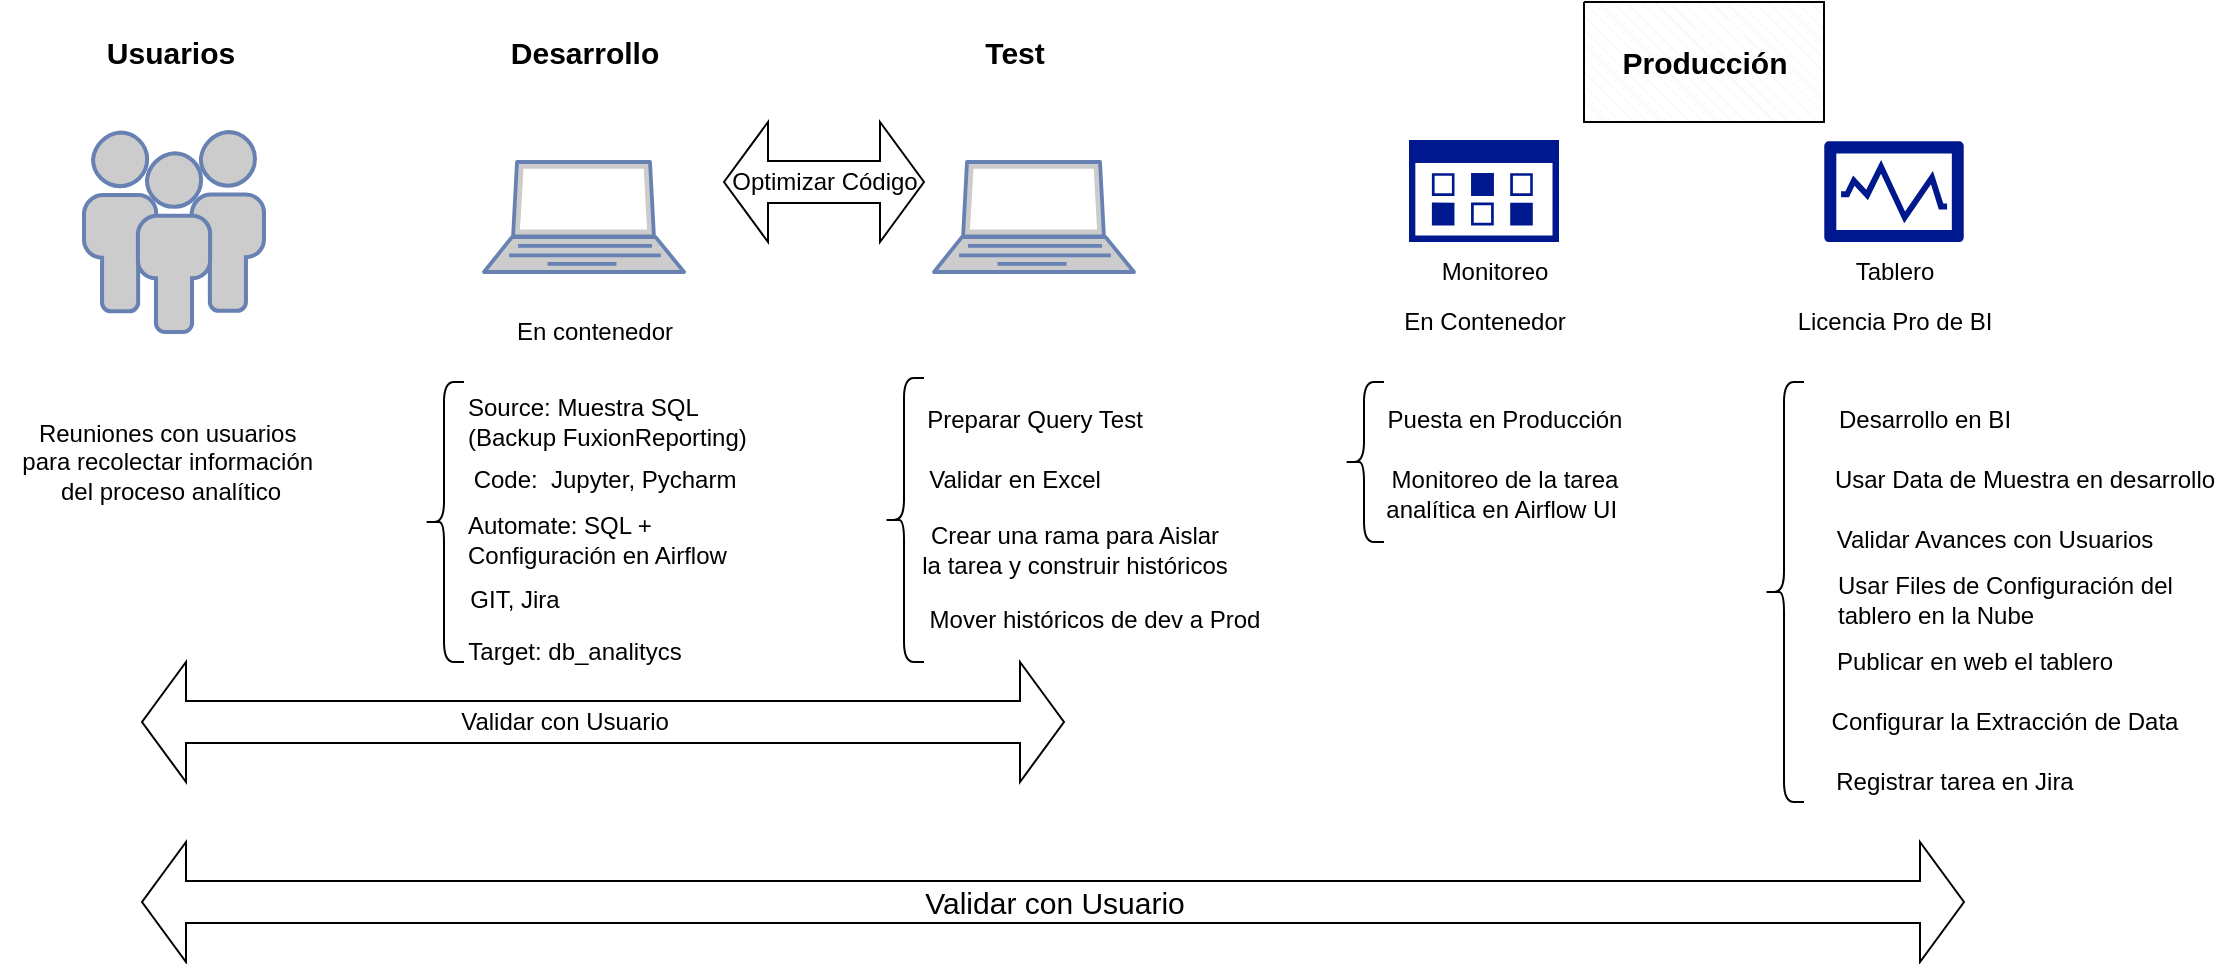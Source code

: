 <mxfile version="20.8.23" type="github">
  <diagram name="Page-1" id="UINFdmYZmCP8zzDBwpUC">
    <mxGraphModel dx="1240" dy="1034" grid="1" gridSize="10" guides="1" tooltips="1" connect="1" arrows="1" fold="1" page="1" pageScale="1" pageWidth="1169" pageHeight="827" math="0" shadow="0">
      <root>
        <mxCell id="0" />
        <mxCell id="1" parent="0" />
        <mxCell id="2vTnxGkQGV1oZmEExDwZ-2" value="" style="fontColor=#0066CC;verticalAlign=top;verticalLabelPosition=bottom;labelPosition=center;align=center;html=1;outlineConnect=0;fillColor=#CCCCCC;strokeColor=#6881B3;gradientColor=none;gradientDirection=north;strokeWidth=2;shape=mxgraph.networks.users;" parent="1" vertex="1">
          <mxGeometry x="110" y="225" width="90" height="100" as="geometry" />
        </mxCell>
        <mxCell id="2vTnxGkQGV1oZmEExDwZ-3" value="" style="fontColor=#0066CC;verticalAlign=top;verticalLabelPosition=bottom;labelPosition=center;align=center;html=1;outlineConnect=0;fillColor=#CCCCCC;strokeColor=#6881B3;gradientColor=none;gradientDirection=north;strokeWidth=2;shape=mxgraph.networks.laptop;" parent="1" vertex="1">
          <mxGeometry x="310" y="240" width="100" height="55" as="geometry" />
        </mxCell>
        <mxCell id="2vTnxGkQGV1oZmEExDwZ-6" value="" style="sketch=0;aspect=fixed;pointerEvents=1;shadow=0;dashed=0;html=1;strokeColor=none;labelPosition=center;verticalLabelPosition=bottom;verticalAlign=top;align=center;fillColor=#00188D;shape=mxgraph.mscae.enterprise.performance_monitor" parent="1" vertex="1">
          <mxGeometry x="980" y="229.6" width="70" height="50.4" as="geometry" />
        </mxCell>
        <mxCell id="2vTnxGkQGV1oZmEExDwZ-8" value="" style="sketch=0;aspect=fixed;pointerEvents=1;shadow=0;dashed=0;html=1;strokeColor=none;labelPosition=center;verticalLabelPosition=bottom;verticalAlign=top;align=center;fillColor=#00188D;shape=mxgraph.mscae.enterprise.management_console;" parent="1" vertex="1">
          <mxGeometry x="772.5" y="229" width="75" height="51" as="geometry" />
        </mxCell>
        <mxCell id="2vTnxGkQGV1oZmEExDwZ-9" value="" style="shape=curlyBracket;whiteSpace=wrap;html=1;rounded=1;labelPosition=left;verticalLabelPosition=middle;align=right;verticalAlign=middle;" parent="1" vertex="1">
          <mxGeometry x="280" y="350" width="20" height="140" as="geometry" />
        </mxCell>
        <mxCell id="2vTnxGkQGV1oZmEExDwZ-11" value="Desarrollo" style="text;html=1;align=center;verticalAlign=middle;resizable=0;points=[];autosize=1;strokeColor=none;fillColor=none;fontSize=15;fontStyle=1" parent="1" vertex="1">
          <mxGeometry x="310" y="170" width="100" height="30" as="geometry" />
        </mxCell>
        <mxCell id="2vTnxGkQGV1oZmEExDwZ-12" value="Usuarios" style="text;html=1;align=center;verticalAlign=middle;resizable=0;points=[];autosize=1;strokeColor=none;fillColor=none;fontSize=15;fontStyle=1" parent="1" vertex="1">
          <mxGeometry x="108" y="170" width="90" height="30" as="geometry" />
        </mxCell>
        <mxCell id="2vTnxGkQGV1oZmEExDwZ-13" value="Automate: SQL + &lt;br&gt;Configuración en Airflow" style="text;html=1;align=left;verticalAlign=middle;resizable=0;points=[];autosize=1;strokeColor=none;fillColor=none;" parent="1" vertex="1">
          <mxGeometry x="300" y="409" width="150" height="40" as="geometry" />
        </mxCell>
        <mxCell id="2vTnxGkQGV1oZmEExDwZ-14" value="Source: Muestra SQL &lt;br&gt;(Backup FuxionReporting)" style="text;html=1;align=left;verticalAlign=middle;resizable=0;points=[];autosize=1;strokeColor=none;fillColor=none;" parent="1" vertex="1">
          <mxGeometry x="300" y="350" width="160" height="40" as="geometry" />
        </mxCell>
        <mxCell id="2vTnxGkQGV1oZmEExDwZ-15" value="Code:&amp;nbsp; Jupyter, Pycharm" style="text;html=1;align=center;verticalAlign=middle;resizable=0;points=[];autosize=1;strokeColor=none;fillColor=none;" parent="1" vertex="1">
          <mxGeometry x="295" y="384" width="150" height="30" as="geometry" />
        </mxCell>
        <mxCell id="2vTnxGkQGV1oZmEExDwZ-16" value="GIT, Jira" style="text;html=1;align=center;verticalAlign=middle;resizable=0;points=[];autosize=1;strokeColor=none;fillColor=none;" parent="1" vertex="1">
          <mxGeometry x="290" y="444" width="70" height="30" as="geometry" />
        </mxCell>
        <mxCell id="2vTnxGkQGV1oZmEExDwZ-17" value="" style="fontColor=#0066CC;verticalAlign=top;verticalLabelPosition=bottom;labelPosition=center;align=center;html=1;outlineConnect=0;fillColor=#CCCCCC;strokeColor=#6881B3;gradientColor=none;gradientDirection=north;strokeWidth=2;shape=mxgraph.networks.laptop;" parent="1" vertex="1">
          <mxGeometry x="535" y="240" width="100" height="55" as="geometry" />
        </mxCell>
        <mxCell id="2vTnxGkQGV1oZmEExDwZ-18" value="" style="shape=curlyBracket;whiteSpace=wrap;html=1;rounded=1;labelPosition=left;verticalLabelPosition=middle;align=right;verticalAlign=middle;" parent="1" vertex="1">
          <mxGeometry x="510" y="348" width="20" height="142" as="geometry" />
        </mxCell>
        <mxCell id="2vTnxGkQGV1oZmEExDwZ-19" value="Validar en Excel" style="text;html=1;align=center;verticalAlign=middle;resizable=0;points=[];autosize=1;strokeColor=none;fillColor=none;" parent="1" vertex="1">
          <mxGeometry x="520" y="384" width="110" height="30" as="geometry" />
        </mxCell>
        <mxCell id="2vTnxGkQGV1oZmEExDwZ-20" value="Preparar Query Test" style="text;html=1;align=center;verticalAlign=middle;resizable=0;points=[];autosize=1;strokeColor=none;fillColor=none;" parent="1" vertex="1">
          <mxGeometry x="520" y="354" width="130" height="30" as="geometry" />
        </mxCell>
        <mxCell id="2vTnxGkQGV1oZmEExDwZ-23" value="Test" style="text;html=1;align=center;verticalAlign=middle;resizable=0;points=[];autosize=1;strokeColor=none;fillColor=none;fontSize=15;fontStyle=1" parent="1" vertex="1">
          <mxGeometry x="550" y="170" width="50" height="30" as="geometry" />
        </mxCell>
        <mxCell id="2vTnxGkQGV1oZmEExDwZ-25" value="" style="html=1;shadow=0;dashed=0;align=center;verticalAlign=middle;shape=mxgraph.arrows2.twoWayArrow;dy=0.65;dx=22;fontSize=15;" parent="1" vertex="1">
          <mxGeometry x="430" y="220" width="100" height="60" as="geometry" />
        </mxCell>
        <mxCell id="2vTnxGkQGV1oZmEExDwZ-26" value="Crear una rama para Aislar &lt;br&gt;la tarea y construir históricos" style="text;html=1;align=center;verticalAlign=middle;resizable=0;points=[];autosize=1;strokeColor=none;fillColor=none;fontSize=12;" parent="1" vertex="1">
          <mxGeometry x="515" y="414" width="180" height="40" as="geometry" />
        </mxCell>
        <mxCell id="2vTnxGkQGV1oZmEExDwZ-27" value="Mover históricos de dev a Prod" style="text;html=1;align=center;verticalAlign=middle;resizable=0;points=[];autosize=1;strokeColor=none;fillColor=none;fontSize=12;" parent="1" vertex="1">
          <mxGeometry x="520" y="454" width="190" height="30" as="geometry" />
        </mxCell>
        <mxCell id="2vTnxGkQGV1oZmEExDwZ-29" value="" style="shape=curlyBracket;whiteSpace=wrap;html=1;rounded=1;labelPosition=left;verticalLabelPosition=middle;align=right;verticalAlign=middle;" parent="1" vertex="1">
          <mxGeometry x="740" y="350" width="20" height="80" as="geometry" />
        </mxCell>
        <mxCell id="2vTnxGkQGV1oZmEExDwZ-30" value="Monitoreo de la tarea &lt;br&gt;analítica en Airflow UI&amp;nbsp;" style="text;html=1;align=center;verticalAlign=middle;resizable=0;points=[];autosize=1;strokeColor=none;fillColor=none;" parent="1" vertex="1">
          <mxGeometry x="750" y="386" width="140" height="40" as="geometry" />
        </mxCell>
        <mxCell id="2vTnxGkQGV1oZmEExDwZ-31" value="Puesta en Producción" style="text;html=1;align=center;verticalAlign=middle;resizable=0;points=[];autosize=1;strokeColor=none;fillColor=none;" parent="1" vertex="1">
          <mxGeometry x="750" y="354" width="140" height="30" as="geometry" />
        </mxCell>
        <mxCell id="2vTnxGkQGV1oZmEExDwZ-34" value="Reuniones con usuarios&amp;nbsp;&lt;br&gt;para recolectar información&amp;nbsp;&lt;br&gt;del proceso analítico" style="text;html=1;align=center;verticalAlign=middle;resizable=0;points=[];autosize=1;strokeColor=none;fillColor=none;fontSize=12;" parent="1" vertex="1">
          <mxGeometry x="68" y="360" width="170" height="60" as="geometry" />
        </mxCell>
        <mxCell id="2vTnxGkQGV1oZmEExDwZ-36" value="" style="shape=curlyBracket;whiteSpace=wrap;html=1;rounded=1;labelPosition=left;verticalLabelPosition=middle;align=right;verticalAlign=middle;" parent="1" vertex="1">
          <mxGeometry x="950" y="350" width="20" height="210" as="geometry" />
        </mxCell>
        <mxCell id="2vTnxGkQGV1oZmEExDwZ-37" value="Usar Data de Muestra en desarrollo" style="text;html=1;align=center;verticalAlign=middle;resizable=0;points=[];autosize=1;strokeColor=none;fillColor=none;" parent="1" vertex="1">
          <mxGeometry x="975" y="384" width="210" height="30" as="geometry" />
        </mxCell>
        <mxCell id="2vTnxGkQGV1oZmEExDwZ-38" value="Desarrollo en BI" style="text;html=1;align=center;verticalAlign=middle;resizable=0;points=[];autosize=1;strokeColor=none;fillColor=none;" parent="1" vertex="1">
          <mxGeometry x="975" y="354" width="110" height="30" as="geometry" />
        </mxCell>
        <mxCell id="2vTnxGkQGV1oZmEExDwZ-39" value="Monitoreo" style="text;html=1;align=center;verticalAlign=middle;resizable=0;points=[];autosize=1;strokeColor=none;fillColor=none;fontSize=12;" parent="1" vertex="1">
          <mxGeometry x="775" y="280" width="80" height="30" as="geometry" />
        </mxCell>
        <mxCell id="2vTnxGkQGV1oZmEExDwZ-40" value="Tablero" style="text;html=1;align=center;verticalAlign=middle;resizable=0;points=[];autosize=1;strokeColor=none;fillColor=none;fontSize=12;" parent="1" vertex="1">
          <mxGeometry x="985" y="280" width="60" height="30" as="geometry" />
        </mxCell>
        <mxCell id="2vTnxGkQGV1oZmEExDwZ-42" value="Validar Avances con Usuarios" style="text;html=1;align=center;verticalAlign=middle;resizable=0;points=[];autosize=1;strokeColor=none;fillColor=none;fontSize=12;" parent="1" vertex="1">
          <mxGeometry x="975" y="414" width="180" height="30" as="geometry" />
        </mxCell>
        <mxCell id="2vTnxGkQGV1oZmEExDwZ-43" value="Publicar en web el tablero" style="text;html=1;align=center;verticalAlign=middle;resizable=0;points=[];autosize=1;strokeColor=none;fillColor=none;fontSize=12;" parent="1" vertex="1">
          <mxGeometry x="975" y="475" width="160" height="30" as="geometry" />
        </mxCell>
        <mxCell id="2vTnxGkQGV1oZmEExDwZ-45" value="" style="group" parent="1" vertex="1" connectable="0">
          <mxGeometry x="860" y="160" width="120" height="60" as="geometry" />
        </mxCell>
        <mxCell id="2vTnxGkQGV1oZmEExDwZ-44" value="" style="verticalLabelPosition=bottom;verticalAlign=top;html=1;shape=mxgraph.basic.patternFillRect;fillStyle=diagRev;step=5;fillStrokeWidth=0.2;fillStrokeColor=#dddddd;fontSize=12;" parent="2vTnxGkQGV1oZmEExDwZ-45" vertex="1">
          <mxGeometry width="120" height="60" as="geometry" />
        </mxCell>
        <mxCell id="2vTnxGkQGV1oZmEExDwZ-28" value="Producción" style="text;html=1;align=center;verticalAlign=middle;resizable=0;points=[];autosize=1;strokeColor=none;fillColor=none;fontSize=15;fontStyle=1" parent="2vTnxGkQGV1oZmEExDwZ-45" vertex="1">
          <mxGeometry x="5" y="15" width="110" height="30" as="geometry" />
        </mxCell>
        <mxCell id="2vTnxGkQGV1oZmEExDwZ-46" value="Configurar la Extracción de Data" style="text;html=1;align=center;verticalAlign=middle;resizable=0;points=[];autosize=1;strokeColor=none;fillColor=none;fontSize=12;" parent="1" vertex="1">
          <mxGeometry x="970" y="505" width="200" height="30" as="geometry" />
        </mxCell>
        <mxCell id="2vTnxGkQGV1oZmEExDwZ-47" value="En contenedor" style="text;html=1;align=center;verticalAlign=middle;resizable=0;points=[];autosize=1;strokeColor=none;fillColor=none;fontSize=12;" parent="1" vertex="1">
          <mxGeometry x="315" y="310" width="100" height="30" as="geometry" />
        </mxCell>
        <mxCell id="2vTnxGkQGV1oZmEExDwZ-48" value="En Contenedor" style="text;html=1;align=center;verticalAlign=middle;resizable=0;points=[];autosize=1;strokeColor=none;fillColor=none;fontSize=12;" parent="1" vertex="1">
          <mxGeometry x="760" y="305" width="100" height="30" as="geometry" />
        </mxCell>
        <mxCell id="2vTnxGkQGV1oZmEExDwZ-49" value="Registrar tarea en Jira" style="text;html=1;align=center;verticalAlign=middle;resizable=0;points=[];autosize=1;strokeColor=none;fillColor=none;fontSize=12;" parent="1" vertex="1">
          <mxGeometry x="975" y="535" width="140" height="30" as="geometry" />
        </mxCell>
        <mxCell id="2vTnxGkQGV1oZmEExDwZ-50" value="" style="html=1;shadow=0;dashed=0;align=center;verticalAlign=middle;shape=mxgraph.arrows2.twoWayArrow;dy=0.65;dx=22;fontSize=15;" parent="1" vertex="1">
          <mxGeometry x="139" y="490" width="461" height="60" as="geometry" />
        </mxCell>
        <mxCell id="2vTnxGkQGV1oZmEExDwZ-51" value="Validar con Usuario" style="html=1;shadow=0;dashed=0;align=center;verticalAlign=middle;shape=mxgraph.arrows2.twoWayArrow;dy=0.65;dx=22;fontSize=15;" parent="1" vertex="1">
          <mxGeometry x="139" y="580" width="911" height="60" as="geometry" />
        </mxCell>
        <mxCell id="2vTnxGkQGV1oZmEExDwZ-52" value="&lt;div style=&quot;&quot;&gt;&lt;span style=&quot;background-color: initial;&quot;&gt;Usar Files de Configuración del&lt;/span&gt;&lt;/div&gt;tablero en la Nube" style="text;html=1;align=left;verticalAlign=middle;resizable=0;points=[];autosize=1;strokeColor=none;fillColor=none;fontSize=12;" parent="1" vertex="1">
          <mxGeometry x="985" y="439" width="190" height="40" as="geometry" />
        </mxCell>
        <mxCell id="2vTnxGkQGV1oZmEExDwZ-53" value="Optimizar Código" style="text;html=1;align=center;verticalAlign=middle;resizable=0;points=[];autosize=1;strokeColor=none;fillColor=none;fontSize=12;" parent="1" vertex="1">
          <mxGeometry x="420" y="235" width="120" height="30" as="geometry" />
        </mxCell>
        <mxCell id="2vTnxGkQGV1oZmEExDwZ-54" value="Validar con Usuario" style="text;html=1;align=center;verticalAlign=middle;resizable=0;points=[];autosize=1;strokeColor=none;fillColor=none;fontSize=12;" parent="1" vertex="1">
          <mxGeometry x="285" y="505" width="130" height="30" as="geometry" />
        </mxCell>
        <mxCell id="2vTnxGkQGV1oZmEExDwZ-55" value="Target: db_analitycs" style="text;html=1;align=center;verticalAlign=middle;resizable=0;points=[];autosize=1;strokeColor=none;fillColor=none;fontSize=12;" parent="1" vertex="1">
          <mxGeometry x="290" y="470" width="130" height="30" as="geometry" />
        </mxCell>
        <mxCell id="2vTnxGkQGV1oZmEExDwZ-60" value="Licencia Pro de BI" style="text;html=1;align=center;verticalAlign=middle;resizable=0;points=[];autosize=1;strokeColor=none;fillColor=none;fontSize=12;" parent="1" vertex="1">
          <mxGeometry x="955" y="305" width="120" height="30" as="geometry" />
        </mxCell>
      </root>
    </mxGraphModel>
  </diagram>
</mxfile>
